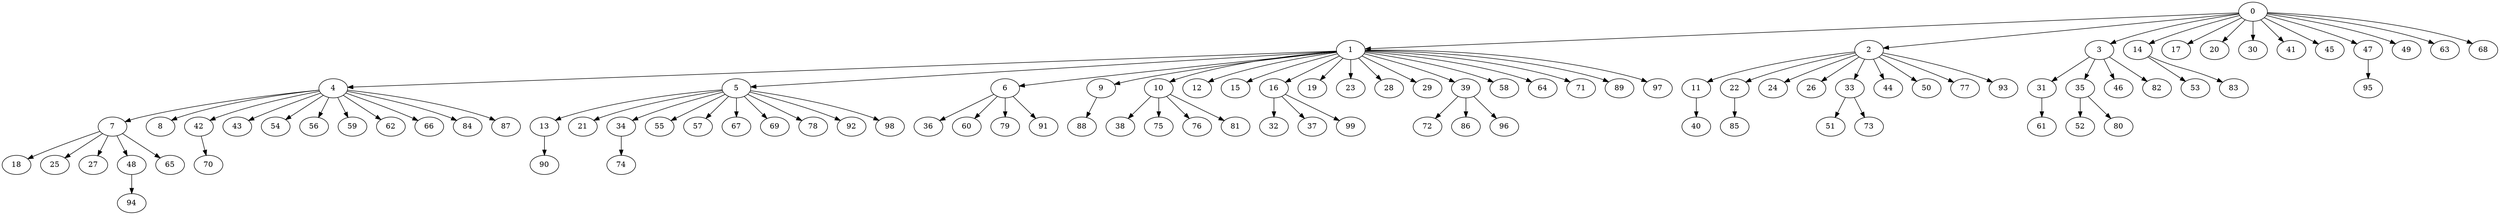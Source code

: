 digraph {
	0 [label=0]
	1 [label=1]
	2 [label=2]
	3 [label=3]
	14 [label=14]
	17 [label=17]
	20 [label=20]
	30 [label=30]
	41 [label=41]
	45 [label=45]
	47 [label=47]
	49 [label=49]
	63 [label=63]
	68 [label=68]
	4 [label=4]
	5 [label=5]
	6 [label=6]
	9 [label=9]
	10 [label=10]
	12 [label=12]
	15 [label=15]
	16 [label=16]
	19 [label=19]
	23 [label=23]
	28 [label=28]
	29 [label=29]
	39 [label=39]
	58 [label=58]
	64 [label=64]
	71 [label=71]
	89 [label=89]
	97 [label=97]
	11 [label=11]
	22 [label=22]
	24 [label=24]
	26 [label=26]
	33 [label=33]
	44 [label=44]
	50 [label=50]
	77 [label=77]
	93 [label=93]
	31 [label=31]
	35 [label=35]
	46 [label=46]
	82 [label=82]
	53 [label=53]
	83 [label=83]
	95 [label=95]
	7 [label=7]
	8 [label=8]
	42 [label=42]
	43 [label=43]
	54 [label=54]
	56 [label=56]
	59 [label=59]
	62 [label=62]
	66 [label=66]
	84 [label=84]
	87 [label=87]
	13 [label=13]
	21 [label=21]
	34 [label=34]
	55 [label=55]
	57 [label=57]
	67 [label=67]
	69 [label=69]
	78 [label=78]
	92 [label=92]
	98 [label=98]
	36 [label=36]
	60 [label=60]
	79 [label=79]
	91 [label=91]
	88 [label=88]
	38 [label=38]
	75 [label=75]
	76 [label=76]
	81 [label=81]
	32 [label=32]
	37 [label=37]
	99 [label=99]
	72 [label=72]
	86 [label=86]
	96 [label=96]
	40 [label=40]
	85 [label=85]
	51 [label=51]
	73 [label=73]
	61 [label=61]
	52 [label=52]
	80 [label=80]
	18 [label=18]
	25 [label=25]
	27 [label=27]
	48 [label=48]
	65 [label=65]
	70 [label=70]
	90 [label=90]
	74 [label=74]
	94 [label=94]
	0 -> 1
	0 -> 2
	0 -> 3
	0 -> 14
	0 -> 17
	0 -> 20
	0 -> 30
	0 -> 41
	0 -> 45
	0 -> 47
	0 -> 49
	0 -> 63
	0 -> 68
	1 -> 4
	1 -> 5
	1 -> 6
	1 -> 9
	1 -> 10
	1 -> 12
	1 -> 15
	1 -> 16
	1 -> 19
	1 -> 23
	1 -> 28
	1 -> 29
	1 -> 39
	1 -> 58
	1 -> 64
	1 -> 71
	1 -> 89
	1 -> 97
	2 -> 11
	2 -> 22
	2 -> 24
	2 -> 26
	2 -> 33
	2 -> 44
	2 -> 50
	2 -> 77
	2 -> 93
	3 -> 31
	3 -> 35
	3 -> 46
	3 -> 82
	14 -> 53
	14 -> 83
	47 -> 95
	4 -> 7
	4 -> 8
	4 -> 42
	4 -> 43
	4 -> 54
	4 -> 56
	4 -> 59
	4 -> 62
	4 -> 66
	4 -> 84
	4 -> 87
	5 -> 13
	5 -> 21
	5 -> 34
	5 -> 55
	5 -> 57
	5 -> 67
	5 -> 69
	5 -> 78
	5 -> 92
	5 -> 98
	6 -> 36
	6 -> 60
	6 -> 79
	6 -> 91
	9 -> 88
	10 -> 38
	10 -> 75
	10 -> 76
	10 -> 81
	16 -> 32
	16 -> 37
	16 -> 99
	39 -> 72
	39 -> 86
	39 -> 96
	11 -> 40
	22 -> 85
	33 -> 51
	33 -> 73
	31 -> 61
	35 -> 52
	35 -> 80
	7 -> 18
	7 -> 25
	7 -> 27
	7 -> 48
	7 -> 65
	42 -> 70
	13 -> 90
	34 -> 74
	48 -> 94
}
